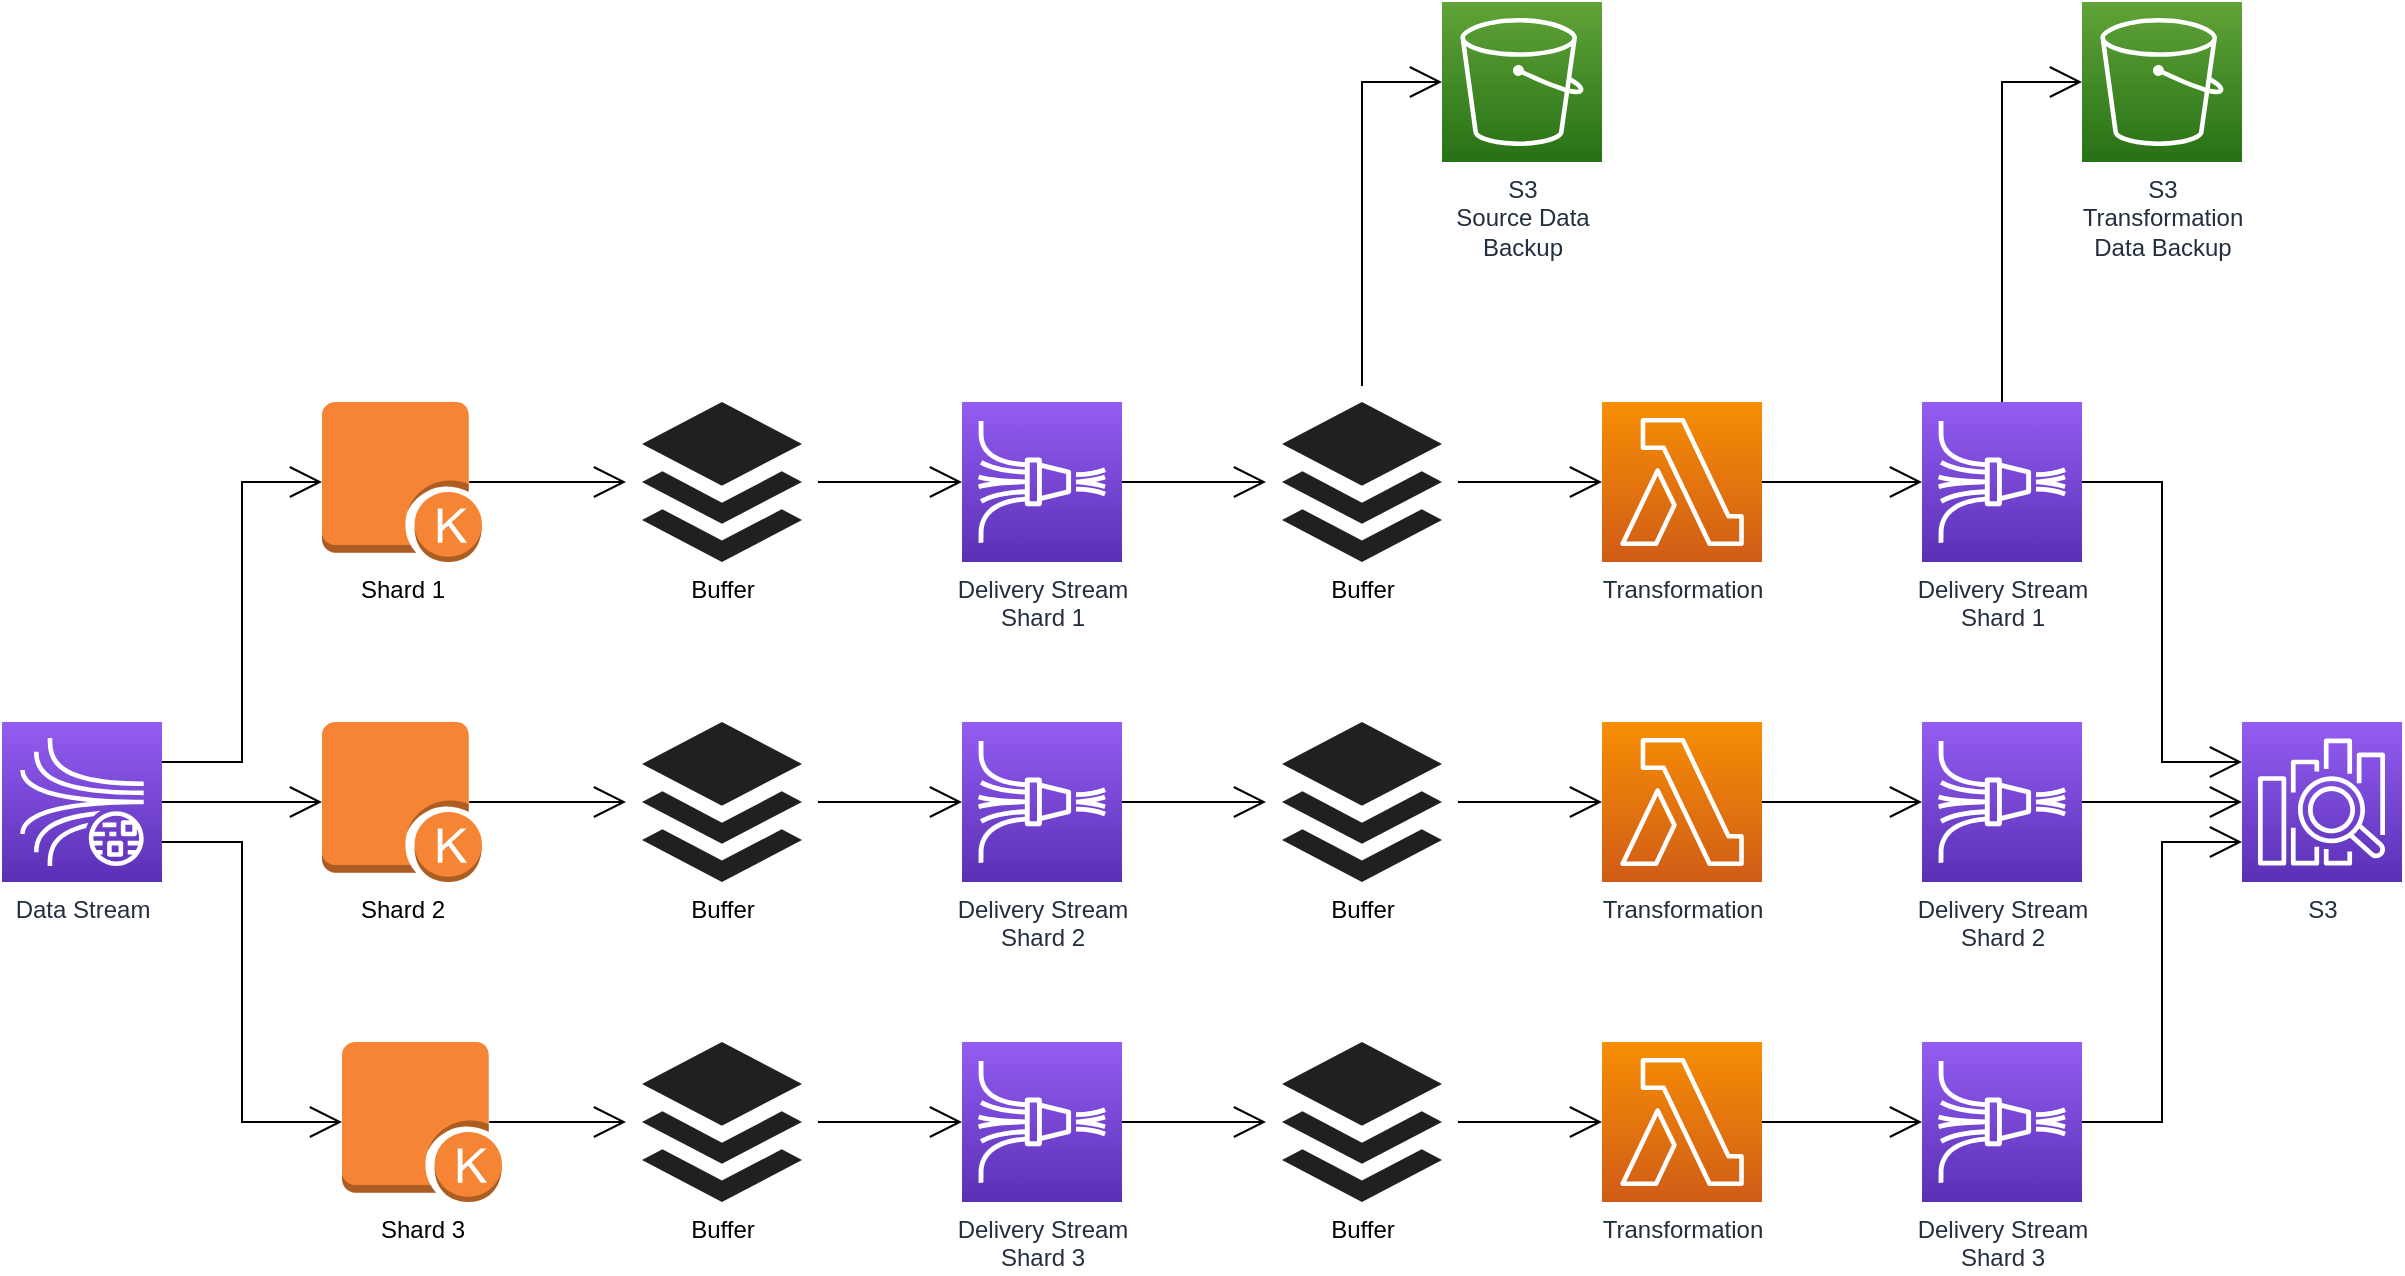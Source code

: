 <mxfile version="15.3.5" type="device"><diagram id="Mc8hbGuk2V3KkaA7dGeT" name="Page-1"><mxGraphModel dx="1106" dy="852" grid="1" gridSize="10" guides="1" tooltips="1" connect="1" arrows="1" fold="1" page="1" pageScale="1" pageWidth="850" pageHeight="1100" math="0" shadow="0"><root><mxCell id="0"/><mxCell id="1" parent="0"/><mxCell id="4GS_KHzXLbf2uHIC6dD0-39" style="edgeStyle=orthogonalEdgeStyle;rounded=0;orthogonalLoop=1;jettySize=auto;html=1;entryX=0;entryY=0.5;entryDx=0;entryDy=0;entryPerimeter=0;endArrow=open;startSize=14;endSize=14;sourcePerimeterSpacing=8;targetPerimeterSpacing=8;" edge="1" parent="1" source="4GS_KHzXLbf2uHIC6dD0-1" target="4GS_KHzXLbf2uHIC6dD0-2"><mxGeometry relative="1" as="geometry"/></mxCell><mxCell id="4GS_KHzXLbf2uHIC6dD0-1" value="Buffer" style="dashed=0;outlineConnect=0;html=1;align=center;labelPosition=center;verticalLabelPosition=bottom;verticalAlign=top;shape=mxgraph.weblogos.buffer;fillColor=#221F1F;strokeColor=none;hachureGap=4;pointerEvents=0;" vertex="1" parent="1"><mxGeometry x="600" y="400" width="80" height="80" as="geometry"/></mxCell><mxCell id="4GS_KHzXLbf2uHIC6dD0-42" style="edgeStyle=orthogonalEdgeStyle;rounded=0;orthogonalLoop=1;jettySize=auto;html=1;exitX=1;exitY=0.5;exitDx=0;exitDy=0;exitPerimeter=0;endArrow=open;startSize=14;endSize=14;sourcePerimeterSpacing=8;targetPerimeterSpacing=8;" edge="1" parent="1" source="4GS_KHzXLbf2uHIC6dD0-2" target="4GS_KHzXLbf2uHIC6dD0-21"><mxGeometry relative="1" as="geometry"/></mxCell><mxCell id="4GS_KHzXLbf2uHIC6dD0-2" value="Delivery Stream&lt;br&gt;Shard 1" style="sketch=0;points=[[0,0,0],[0.25,0,0],[0.5,0,0],[0.75,0,0],[1,0,0],[0,1,0],[0.25,1,0],[0.5,1,0],[0.75,1,0],[1,1,0],[0,0.25,0],[0,0.5,0],[0,0.75,0],[1,0.25,0],[1,0.5,0],[1,0.75,0]];outlineConnect=0;fontColor=#232F3E;gradientColor=#945DF2;gradientDirection=north;fillColor=#5A30B5;strokeColor=#ffffff;dashed=0;verticalLabelPosition=bottom;verticalAlign=top;align=center;html=1;fontSize=12;fontStyle=0;aspect=fixed;shape=mxgraph.aws4.resourceIcon;resIcon=mxgraph.aws4.kinesis_data_firehose;hachureGap=4;pointerEvents=0;" vertex="1" parent="1"><mxGeometry x="760" y="400" width="80" height="80" as="geometry"/></mxCell><mxCell id="4GS_KHzXLbf2uHIC6dD0-33" style="edgeStyle=orthogonalEdgeStyle;rounded=0;orthogonalLoop=1;jettySize=auto;html=1;exitX=1;exitY=0.25;exitDx=0;exitDy=0;exitPerimeter=0;entryX=0;entryY=0.5;entryDx=0;entryDy=0;entryPerimeter=0;endArrow=open;startSize=14;endSize=14;sourcePerimeterSpacing=8;targetPerimeterSpacing=8;" edge="1" parent="1" source="4GS_KHzXLbf2uHIC6dD0-3" target="4GS_KHzXLbf2uHIC6dD0-4"><mxGeometry relative="1" as="geometry"><Array as="points"><mxPoint x="400" y="580"/><mxPoint x="400" y="440"/></Array></mxGeometry></mxCell><mxCell id="4GS_KHzXLbf2uHIC6dD0-34" style="edgeStyle=orthogonalEdgeStyle;rounded=0;orthogonalLoop=1;jettySize=auto;html=1;exitX=1;exitY=0.5;exitDx=0;exitDy=0;exitPerimeter=0;entryX=0;entryY=0.5;entryDx=0;entryDy=0;entryPerimeter=0;endArrow=open;startSize=14;endSize=14;sourcePerimeterSpacing=8;targetPerimeterSpacing=8;" edge="1" parent="1" source="4GS_KHzXLbf2uHIC6dD0-3" target="4GS_KHzXLbf2uHIC6dD0-7"><mxGeometry relative="1" as="geometry"/></mxCell><mxCell id="4GS_KHzXLbf2uHIC6dD0-35" style="edgeStyle=orthogonalEdgeStyle;rounded=0;orthogonalLoop=1;jettySize=auto;html=1;exitX=1;exitY=0.75;exitDx=0;exitDy=0;exitPerimeter=0;entryX=0;entryY=0.5;entryDx=0;entryDy=0;entryPerimeter=0;endArrow=open;startSize=14;endSize=14;sourcePerimeterSpacing=8;targetPerimeterSpacing=8;" edge="1" parent="1" source="4GS_KHzXLbf2uHIC6dD0-3" target="4GS_KHzXLbf2uHIC6dD0-8"><mxGeometry relative="1" as="geometry"><Array as="points"><mxPoint x="400" y="620"/><mxPoint x="400" y="760"/></Array></mxGeometry></mxCell><mxCell id="4GS_KHzXLbf2uHIC6dD0-3" value="Data Stream" style="sketch=0;points=[[0,0,0],[0.25,0,0],[0.5,0,0],[0.75,0,0],[1,0,0],[0,1,0],[0.25,1,0],[0.5,1,0],[0.75,1,0],[1,1,0],[0,0.25,0],[0,0.5,0],[0,0.75,0],[1,0.25,0],[1,0.5,0],[1,0.75,0]];outlineConnect=0;fontColor=#232F3E;gradientColor=#945DF2;gradientDirection=north;fillColor=#5A30B5;strokeColor=#ffffff;dashed=0;verticalLabelPosition=bottom;verticalAlign=top;align=center;html=1;fontSize=12;fontStyle=0;aspect=fixed;shape=mxgraph.aws4.resourceIcon;resIcon=mxgraph.aws4.kinesis_data_streams;hachureGap=4;pointerEvents=0;" vertex="1" parent="1"><mxGeometry x="280" y="560" width="80" height="80" as="geometry"/></mxCell><mxCell id="4GS_KHzXLbf2uHIC6dD0-36" style="edgeStyle=orthogonalEdgeStyle;rounded=0;orthogonalLoop=1;jettySize=auto;html=1;exitX=0.92;exitY=0.5;exitDx=0;exitDy=0;exitPerimeter=0;endArrow=open;startSize=14;endSize=14;sourcePerimeterSpacing=8;targetPerimeterSpacing=8;" edge="1" parent="1" source="4GS_KHzXLbf2uHIC6dD0-4" target="4GS_KHzXLbf2uHIC6dD0-1"><mxGeometry relative="1" as="geometry"/></mxCell><mxCell id="4GS_KHzXLbf2uHIC6dD0-4" value="Shard 1" style="outlineConnect=0;dashed=0;verticalLabelPosition=bottom;verticalAlign=top;align=center;html=1;shape=mxgraph.aws3.kinesis_enabled_app;fillColor=#F58534;gradientColor=none;hachureGap=4;pointerEvents=0;" vertex="1" parent="1"><mxGeometry x="440" y="400" width="80" height="80" as="geometry"/></mxCell><mxCell id="4GS_KHzXLbf2uHIC6dD0-49" style="edgeStyle=orthogonalEdgeStyle;rounded=0;orthogonalLoop=1;jettySize=auto;html=1;exitX=1;exitY=0.5;exitDx=0;exitDy=0;exitPerimeter=0;entryX=0;entryY=0.5;entryDx=0;entryDy=0;entryPerimeter=0;endArrow=open;startSize=14;endSize=14;sourcePerimeterSpacing=8;targetPerimeterSpacing=8;" edge="1" parent="1" source="4GS_KHzXLbf2uHIC6dD0-6" target="4GS_KHzXLbf2uHIC6dD0-26"><mxGeometry relative="1" as="geometry"/></mxCell><mxCell id="4GS_KHzXLbf2uHIC6dD0-6" value="Transformation" style="sketch=0;points=[[0,0,0],[0.25,0,0],[0.5,0,0],[0.75,0,0],[1,0,0],[0,1,0],[0.25,1,0],[0.5,1,0],[0.75,1,0],[1,1,0],[0,0.25,0],[0,0.5,0],[0,0.75,0],[1,0.25,0],[1,0.5,0],[1,0.75,0]];outlineConnect=0;fontColor=#232F3E;gradientColor=#F78E04;gradientDirection=north;fillColor=#D05C17;strokeColor=#ffffff;dashed=0;verticalLabelPosition=bottom;verticalAlign=top;align=center;html=1;fontSize=12;fontStyle=0;aspect=fixed;shape=mxgraph.aws4.resourceIcon;resIcon=mxgraph.aws4.lambda;hachureGap=4;pointerEvents=0;" vertex="1" parent="1"><mxGeometry x="1080" y="400" width="80" height="80" as="geometry"/></mxCell><mxCell id="4GS_KHzXLbf2uHIC6dD0-37" style="edgeStyle=orthogonalEdgeStyle;rounded=0;orthogonalLoop=1;jettySize=auto;html=1;exitX=0.92;exitY=0.5;exitDx=0;exitDy=0;exitPerimeter=0;endArrow=open;startSize=14;endSize=14;sourcePerimeterSpacing=8;targetPerimeterSpacing=8;" edge="1" parent="1" source="4GS_KHzXLbf2uHIC6dD0-7" target="4GS_KHzXLbf2uHIC6dD0-9"><mxGeometry relative="1" as="geometry"/></mxCell><mxCell id="4GS_KHzXLbf2uHIC6dD0-7" value="Shard 2" style="outlineConnect=0;dashed=0;verticalLabelPosition=bottom;verticalAlign=top;align=center;html=1;shape=mxgraph.aws3.kinesis_enabled_app;fillColor=#F58534;gradientColor=none;hachureGap=4;pointerEvents=0;" vertex="1" parent="1"><mxGeometry x="440" y="560" width="80" height="80" as="geometry"/></mxCell><mxCell id="4GS_KHzXLbf2uHIC6dD0-38" style="edgeStyle=orthogonalEdgeStyle;rounded=0;orthogonalLoop=1;jettySize=auto;html=1;exitX=0.92;exitY=0.5;exitDx=0;exitDy=0;exitPerimeter=0;endArrow=open;startSize=14;endSize=14;sourcePerimeterSpacing=8;targetPerimeterSpacing=8;" edge="1" parent="1" source="4GS_KHzXLbf2uHIC6dD0-8" target="4GS_KHzXLbf2uHIC6dD0-11"><mxGeometry relative="1" as="geometry"/></mxCell><mxCell id="4GS_KHzXLbf2uHIC6dD0-8" value="Shard 3" style="outlineConnect=0;dashed=0;verticalLabelPosition=bottom;verticalAlign=top;align=center;html=1;shape=mxgraph.aws3.kinesis_enabled_app;fillColor=#F58534;gradientColor=none;hachureGap=4;pointerEvents=0;" vertex="1" parent="1"><mxGeometry x="450" y="720" width="80" height="80" as="geometry"/></mxCell><mxCell id="4GS_KHzXLbf2uHIC6dD0-40" style="edgeStyle=orthogonalEdgeStyle;rounded=0;orthogonalLoop=1;jettySize=auto;html=1;entryX=0;entryY=0.5;entryDx=0;entryDy=0;entryPerimeter=0;endArrow=open;startSize=14;endSize=14;sourcePerimeterSpacing=8;targetPerimeterSpacing=8;" edge="1" parent="1" source="4GS_KHzXLbf2uHIC6dD0-9" target="4GS_KHzXLbf2uHIC6dD0-13"><mxGeometry relative="1" as="geometry"/></mxCell><mxCell id="4GS_KHzXLbf2uHIC6dD0-9" value="Buffer" style="dashed=0;outlineConnect=0;html=1;align=center;labelPosition=center;verticalLabelPosition=bottom;verticalAlign=top;shape=mxgraph.weblogos.buffer;fillColor=#221F1F;strokeColor=none;hachureGap=4;pointerEvents=0;" vertex="1" parent="1"><mxGeometry x="600" y="560" width="80" height="80" as="geometry"/></mxCell><mxCell id="4GS_KHzXLbf2uHIC6dD0-41" style="edgeStyle=orthogonalEdgeStyle;rounded=0;orthogonalLoop=1;jettySize=auto;html=1;entryX=0;entryY=0.5;entryDx=0;entryDy=0;entryPerimeter=0;endArrow=open;startSize=14;endSize=14;sourcePerimeterSpacing=8;targetPerimeterSpacing=8;" edge="1" parent="1" source="4GS_KHzXLbf2uHIC6dD0-11" target="4GS_KHzXLbf2uHIC6dD0-14"><mxGeometry relative="1" as="geometry"/></mxCell><mxCell id="4GS_KHzXLbf2uHIC6dD0-11" value="Buffer" style="dashed=0;outlineConnect=0;html=1;align=center;labelPosition=center;verticalLabelPosition=bottom;verticalAlign=top;shape=mxgraph.weblogos.buffer;fillColor=#221F1F;strokeColor=none;hachureGap=4;pointerEvents=0;" vertex="1" parent="1"><mxGeometry x="600" y="720" width="80" height="80" as="geometry"/></mxCell><mxCell id="4GS_KHzXLbf2uHIC6dD0-43" style="edgeStyle=orthogonalEdgeStyle;rounded=0;orthogonalLoop=1;jettySize=auto;html=1;exitX=1;exitY=0.5;exitDx=0;exitDy=0;exitPerimeter=0;endArrow=open;startSize=14;endSize=14;sourcePerimeterSpacing=8;targetPerimeterSpacing=8;" edge="1" parent="1" source="4GS_KHzXLbf2uHIC6dD0-13" target="4GS_KHzXLbf2uHIC6dD0-22"><mxGeometry relative="1" as="geometry"/></mxCell><mxCell id="4GS_KHzXLbf2uHIC6dD0-13" value="Delivery Stream&lt;br&gt;Shard 2" style="sketch=0;points=[[0,0,0],[0.25,0,0],[0.5,0,0],[0.75,0,0],[1,0,0],[0,1,0],[0.25,1,0],[0.5,1,0],[0.75,1,0],[1,1,0],[0,0.25,0],[0,0.5,0],[0,0.75,0],[1,0.25,0],[1,0.5,0],[1,0.75,0]];outlineConnect=0;fontColor=#232F3E;gradientColor=#945DF2;gradientDirection=north;fillColor=#5A30B5;strokeColor=#ffffff;dashed=0;verticalLabelPosition=bottom;verticalAlign=top;align=center;html=1;fontSize=12;fontStyle=0;aspect=fixed;shape=mxgraph.aws4.resourceIcon;resIcon=mxgraph.aws4.kinesis_data_firehose;hachureGap=4;pointerEvents=0;" vertex="1" parent="1"><mxGeometry x="760" y="560" width="80" height="80" as="geometry"/></mxCell><mxCell id="4GS_KHzXLbf2uHIC6dD0-44" style="edgeStyle=orthogonalEdgeStyle;rounded=0;orthogonalLoop=1;jettySize=auto;html=1;exitX=1;exitY=0.5;exitDx=0;exitDy=0;exitPerimeter=0;endArrow=open;startSize=14;endSize=14;sourcePerimeterSpacing=8;targetPerimeterSpacing=8;" edge="1" parent="1" source="4GS_KHzXLbf2uHIC6dD0-14" target="4GS_KHzXLbf2uHIC6dD0-23"><mxGeometry relative="1" as="geometry"/></mxCell><mxCell id="4GS_KHzXLbf2uHIC6dD0-14" value="Delivery Stream&lt;br&gt;Shard 3" style="sketch=0;points=[[0,0,0],[0.25,0,0],[0.5,0,0],[0.75,0,0],[1,0,0],[0,1,0],[0.25,1,0],[0.5,1,0],[0.75,1,0],[1,1,0],[0,0.25,0],[0,0.5,0],[0,0.75,0],[1,0.25,0],[1,0.5,0],[1,0.75,0]];outlineConnect=0;fontColor=#232F3E;gradientColor=#945DF2;gradientDirection=north;fillColor=#5A30B5;strokeColor=#ffffff;dashed=0;verticalLabelPosition=bottom;verticalAlign=top;align=center;html=1;fontSize=12;fontStyle=0;aspect=fixed;shape=mxgraph.aws4.resourceIcon;resIcon=mxgraph.aws4.kinesis_data_firehose;hachureGap=4;pointerEvents=0;" vertex="1" parent="1"><mxGeometry x="760" y="720" width="80" height="80" as="geometry"/></mxCell><mxCell id="4GS_KHzXLbf2uHIC6dD0-45" style="edgeStyle=orthogonalEdgeStyle;rounded=0;orthogonalLoop=1;jettySize=auto;html=1;entryX=0;entryY=0.5;entryDx=0;entryDy=0;entryPerimeter=0;endArrow=open;startSize=14;endSize=14;sourcePerimeterSpacing=8;targetPerimeterSpacing=8;" edge="1" parent="1" source="4GS_KHzXLbf2uHIC6dD0-21" target="4GS_KHzXLbf2uHIC6dD0-30"><mxGeometry relative="1" as="geometry"/></mxCell><mxCell id="4GS_KHzXLbf2uHIC6dD0-46" style="edgeStyle=orthogonalEdgeStyle;rounded=0;orthogonalLoop=1;jettySize=auto;html=1;entryX=0;entryY=0.5;entryDx=0;entryDy=0;entryPerimeter=0;endArrow=open;startSize=14;endSize=14;sourcePerimeterSpacing=8;targetPerimeterSpacing=8;" edge="1" parent="1" source="4GS_KHzXLbf2uHIC6dD0-21" target="4GS_KHzXLbf2uHIC6dD0-6"><mxGeometry relative="1" as="geometry"/></mxCell><mxCell id="4GS_KHzXLbf2uHIC6dD0-21" value="Buffer" style="dashed=0;outlineConnect=0;html=1;align=center;labelPosition=center;verticalLabelPosition=bottom;verticalAlign=top;shape=mxgraph.weblogos.buffer;fillColor=#221F1F;strokeColor=none;hachureGap=4;pointerEvents=0;" vertex="1" parent="1"><mxGeometry x="920" y="400" width="80" height="80" as="geometry"/></mxCell><mxCell id="4GS_KHzXLbf2uHIC6dD0-47" style="edgeStyle=orthogonalEdgeStyle;rounded=0;orthogonalLoop=1;jettySize=auto;html=1;entryX=0;entryY=0.5;entryDx=0;entryDy=0;entryPerimeter=0;endArrow=open;startSize=14;endSize=14;sourcePerimeterSpacing=8;targetPerimeterSpacing=8;" edge="1" parent="1" source="4GS_KHzXLbf2uHIC6dD0-22" target="4GS_KHzXLbf2uHIC6dD0-24"><mxGeometry relative="1" as="geometry"/></mxCell><mxCell id="4GS_KHzXLbf2uHIC6dD0-22" value="Buffer" style="dashed=0;outlineConnect=0;html=1;align=center;labelPosition=center;verticalLabelPosition=bottom;verticalAlign=top;shape=mxgraph.weblogos.buffer;fillColor=#221F1F;strokeColor=none;hachureGap=4;pointerEvents=0;" vertex="1" parent="1"><mxGeometry x="920" y="560" width="80" height="80" as="geometry"/></mxCell><mxCell id="4GS_KHzXLbf2uHIC6dD0-48" style="edgeStyle=orthogonalEdgeStyle;rounded=0;orthogonalLoop=1;jettySize=auto;html=1;entryX=0;entryY=0.5;entryDx=0;entryDy=0;entryPerimeter=0;endArrow=open;startSize=14;endSize=14;sourcePerimeterSpacing=8;targetPerimeterSpacing=8;" edge="1" parent="1" source="4GS_KHzXLbf2uHIC6dD0-23" target="4GS_KHzXLbf2uHIC6dD0-25"><mxGeometry relative="1" as="geometry"/></mxCell><mxCell id="4GS_KHzXLbf2uHIC6dD0-23" value="Buffer" style="dashed=0;outlineConnect=0;html=1;align=center;labelPosition=center;verticalLabelPosition=bottom;verticalAlign=top;shape=mxgraph.weblogos.buffer;fillColor=#221F1F;strokeColor=none;hachureGap=4;pointerEvents=0;" vertex="1" parent="1"><mxGeometry x="920" y="720" width="80" height="80" as="geometry"/></mxCell><mxCell id="4GS_KHzXLbf2uHIC6dD0-50" style="edgeStyle=orthogonalEdgeStyle;rounded=0;orthogonalLoop=1;jettySize=auto;html=1;exitX=1;exitY=0.5;exitDx=0;exitDy=0;exitPerimeter=0;entryX=0;entryY=0.5;entryDx=0;entryDy=0;entryPerimeter=0;endArrow=open;startSize=14;endSize=14;sourcePerimeterSpacing=8;targetPerimeterSpacing=8;" edge="1" parent="1" source="4GS_KHzXLbf2uHIC6dD0-24" target="4GS_KHzXLbf2uHIC6dD0-27"><mxGeometry relative="1" as="geometry"/></mxCell><mxCell id="4GS_KHzXLbf2uHIC6dD0-24" value="Transformation" style="sketch=0;points=[[0,0,0],[0.25,0,0],[0.5,0,0],[0.75,0,0],[1,0,0],[0,1,0],[0.25,1,0],[0.5,1,0],[0.75,1,0],[1,1,0],[0,0.25,0],[0,0.5,0],[0,0.75,0],[1,0.25,0],[1,0.5,0],[1,0.75,0]];outlineConnect=0;fontColor=#232F3E;gradientColor=#F78E04;gradientDirection=north;fillColor=#D05C17;strokeColor=#ffffff;dashed=0;verticalLabelPosition=bottom;verticalAlign=top;align=center;html=1;fontSize=12;fontStyle=0;aspect=fixed;shape=mxgraph.aws4.resourceIcon;resIcon=mxgraph.aws4.lambda;hachureGap=4;pointerEvents=0;" vertex="1" parent="1"><mxGeometry x="1080" y="560" width="80" height="80" as="geometry"/></mxCell><mxCell id="4GS_KHzXLbf2uHIC6dD0-51" style="edgeStyle=orthogonalEdgeStyle;rounded=0;orthogonalLoop=1;jettySize=auto;html=1;exitX=1;exitY=0.5;exitDx=0;exitDy=0;exitPerimeter=0;entryX=0;entryY=0.5;entryDx=0;entryDy=0;entryPerimeter=0;endArrow=open;startSize=14;endSize=14;sourcePerimeterSpacing=8;targetPerimeterSpacing=8;" edge="1" parent="1" source="4GS_KHzXLbf2uHIC6dD0-25" target="4GS_KHzXLbf2uHIC6dD0-28"><mxGeometry relative="1" as="geometry"/></mxCell><mxCell id="4GS_KHzXLbf2uHIC6dD0-25" value="Transformation" style="sketch=0;points=[[0,0,0],[0.25,0,0],[0.5,0,0],[0.75,0,0],[1,0,0],[0,1,0],[0.25,1,0],[0.5,1,0],[0.75,1,0],[1,1,0],[0,0.25,0],[0,0.5,0],[0,0.75,0],[1,0.25,0],[1,0.5,0],[1,0.75,0]];outlineConnect=0;fontColor=#232F3E;gradientColor=#F78E04;gradientDirection=north;fillColor=#D05C17;strokeColor=#ffffff;dashed=0;verticalLabelPosition=bottom;verticalAlign=top;align=center;html=1;fontSize=12;fontStyle=0;aspect=fixed;shape=mxgraph.aws4.resourceIcon;resIcon=mxgraph.aws4.lambda;hachureGap=4;pointerEvents=0;" vertex="1" parent="1"><mxGeometry x="1080" y="720" width="80" height="80" as="geometry"/></mxCell><mxCell id="4GS_KHzXLbf2uHIC6dD0-52" style="edgeStyle=orthogonalEdgeStyle;rounded=0;orthogonalLoop=1;jettySize=auto;html=1;exitX=0.5;exitY=0;exitDx=0;exitDy=0;exitPerimeter=0;entryX=0;entryY=0.5;entryDx=0;entryDy=0;entryPerimeter=0;endArrow=open;startSize=14;endSize=14;sourcePerimeterSpacing=8;targetPerimeterSpacing=8;" edge="1" parent="1" source="4GS_KHzXLbf2uHIC6dD0-26" target="4GS_KHzXLbf2uHIC6dD0-31"><mxGeometry relative="1" as="geometry"/></mxCell><mxCell id="4GS_KHzXLbf2uHIC6dD0-53" style="edgeStyle=orthogonalEdgeStyle;rounded=0;orthogonalLoop=1;jettySize=auto;html=1;exitX=1;exitY=0.5;exitDx=0;exitDy=0;exitPerimeter=0;entryX=0;entryY=0.25;entryDx=0;entryDy=0;entryPerimeter=0;endArrow=open;startSize=14;endSize=14;sourcePerimeterSpacing=8;targetPerimeterSpacing=8;" edge="1" parent="1" source="4GS_KHzXLbf2uHIC6dD0-26" target="4GS_KHzXLbf2uHIC6dD0-29"><mxGeometry relative="1" as="geometry"><Array as="points"><mxPoint x="1360" y="440"/><mxPoint x="1360" y="580"/></Array></mxGeometry></mxCell><mxCell id="4GS_KHzXLbf2uHIC6dD0-26" value="Delivery Stream&lt;br&gt;Shard 1" style="sketch=0;points=[[0,0,0],[0.25,0,0],[0.5,0,0],[0.75,0,0],[1,0,0],[0,1,0],[0.25,1,0],[0.5,1,0],[0.75,1,0],[1,1,0],[0,0.25,0],[0,0.5,0],[0,0.75,0],[1,0.25,0],[1,0.5,0],[1,0.75,0]];outlineConnect=0;fontColor=#232F3E;gradientColor=#945DF2;gradientDirection=north;fillColor=#5A30B5;strokeColor=#ffffff;dashed=0;verticalLabelPosition=bottom;verticalAlign=top;align=center;html=1;fontSize=12;fontStyle=0;aspect=fixed;shape=mxgraph.aws4.resourceIcon;resIcon=mxgraph.aws4.kinesis_data_firehose;hachureGap=4;pointerEvents=0;" vertex="1" parent="1"><mxGeometry x="1240" y="400" width="80" height="80" as="geometry"/></mxCell><mxCell id="4GS_KHzXLbf2uHIC6dD0-54" style="edgeStyle=orthogonalEdgeStyle;rounded=0;orthogonalLoop=1;jettySize=auto;html=1;exitX=1;exitY=0.5;exitDx=0;exitDy=0;exitPerimeter=0;entryX=0;entryY=0.5;entryDx=0;entryDy=0;entryPerimeter=0;endArrow=open;startSize=14;endSize=14;sourcePerimeterSpacing=8;targetPerimeterSpacing=8;" edge="1" parent="1" source="4GS_KHzXLbf2uHIC6dD0-27" target="4GS_KHzXLbf2uHIC6dD0-29"><mxGeometry relative="1" as="geometry"/></mxCell><mxCell id="4GS_KHzXLbf2uHIC6dD0-27" value="Delivery Stream&lt;br&gt;Shard 2" style="sketch=0;points=[[0,0,0],[0.25,0,0],[0.5,0,0],[0.75,0,0],[1,0,0],[0,1,0],[0.25,1,0],[0.5,1,0],[0.75,1,0],[1,1,0],[0,0.25,0],[0,0.5,0],[0,0.75,0],[1,0.25,0],[1,0.5,0],[1,0.75,0]];outlineConnect=0;fontColor=#232F3E;gradientColor=#945DF2;gradientDirection=north;fillColor=#5A30B5;strokeColor=#ffffff;dashed=0;verticalLabelPosition=bottom;verticalAlign=top;align=center;html=1;fontSize=12;fontStyle=0;aspect=fixed;shape=mxgraph.aws4.resourceIcon;resIcon=mxgraph.aws4.kinesis_data_firehose;hachureGap=4;pointerEvents=0;" vertex="1" parent="1"><mxGeometry x="1240" y="560" width="80" height="80" as="geometry"/></mxCell><mxCell id="4GS_KHzXLbf2uHIC6dD0-55" style="edgeStyle=orthogonalEdgeStyle;rounded=0;orthogonalLoop=1;jettySize=auto;html=1;exitX=1;exitY=0.5;exitDx=0;exitDy=0;exitPerimeter=0;entryX=0;entryY=0.75;entryDx=0;entryDy=0;entryPerimeter=0;endArrow=open;startSize=14;endSize=14;sourcePerimeterSpacing=8;targetPerimeterSpacing=8;" edge="1" parent="1" source="4GS_KHzXLbf2uHIC6dD0-28" target="4GS_KHzXLbf2uHIC6dD0-29"><mxGeometry relative="1" as="geometry"><Array as="points"><mxPoint x="1360" y="760"/><mxPoint x="1360" y="620"/></Array></mxGeometry></mxCell><mxCell id="4GS_KHzXLbf2uHIC6dD0-28" value="Delivery Stream&lt;br&gt;Shard 3" style="sketch=0;points=[[0,0,0],[0.25,0,0],[0.5,0,0],[0.75,0,0],[1,0,0],[0,1,0],[0.25,1,0],[0.5,1,0],[0.75,1,0],[1,1,0],[0,0.25,0],[0,0.5,0],[0,0.75,0],[1,0.25,0],[1,0.5,0],[1,0.75,0]];outlineConnect=0;fontColor=#232F3E;gradientColor=#945DF2;gradientDirection=north;fillColor=#5A30B5;strokeColor=#ffffff;dashed=0;verticalLabelPosition=bottom;verticalAlign=top;align=center;html=1;fontSize=12;fontStyle=0;aspect=fixed;shape=mxgraph.aws4.resourceIcon;resIcon=mxgraph.aws4.kinesis_data_firehose;hachureGap=4;pointerEvents=0;" vertex="1" parent="1"><mxGeometry x="1240" y="720" width="80" height="80" as="geometry"/></mxCell><mxCell id="4GS_KHzXLbf2uHIC6dD0-29" value="S3" style="sketch=0;points=[[0,0,0],[0.25,0,0],[0.5,0,0],[0.75,0,0],[1,0,0],[0,1,0],[0.25,1,0],[0.5,1,0],[0.75,1,0],[1,1,0],[0,0.25,0],[0,0.5,0],[0,0.75,0],[1,0.25,0],[1,0.5,0],[1,0.75,0]];outlineConnect=0;fontColor=#232F3E;gradientColor=#945DF2;gradientDirection=north;fillColor=#5A30B5;strokeColor=#ffffff;dashed=0;verticalLabelPosition=bottom;verticalAlign=top;align=center;html=1;fontSize=12;fontStyle=0;aspect=fixed;shape=mxgraph.aws4.resourceIcon;resIcon=mxgraph.aws4.elasticsearch_service;hachureGap=4;pointerEvents=0;" vertex="1" parent="1"><mxGeometry x="1400" y="560" width="80" height="80" as="geometry"/></mxCell><mxCell id="4GS_KHzXLbf2uHIC6dD0-30" value="S3&lt;br&gt;Source Data &lt;br&gt;Backup" style="sketch=0;points=[[0,0,0],[0.25,0,0],[0.5,0,0],[0.75,0,0],[1,0,0],[0,1,0],[0.25,1,0],[0.5,1,0],[0.75,1,0],[1,1,0],[0,0.25,0],[0,0.5,0],[0,0.75,0],[1,0.25,0],[1,0.5,0],[1,0.75,0]];outlineConnect=0;fontColor=#232F3E;gradientColor=#60A337;gradientDirection=north;fillColor=#277116;strokeColor=#ffffff;dashed=0;verticalLabelPosition=bottom;verticalAlign=top;align=center;html=1;fontSize=12;fontStyle=0;aspect=fixed;shape=mxgraph.aws4.resourceIcon;resIcon=mxgraph.aws4.s3;hachureGap=4;pointerEvents=0;" vertex="1" parent="1"><mxGeometry x="1000" y="200" width="80" height="80" as="geometry"/></mxCell><mxCell id="4GS_KHzXLbf2uHIC6dD0-31" value="S3&lt;br&gt;Transformation &lt;br&gt;Data Backup" style="sketch=0;points=[[0,0,0],[0.25,0,0],[0.5,0,0],[0.75,0,0],[1,0,0],[0,1,0],[0.25,1,0],[0.5,1,0],[0.75,1,0],[1,1,0],[0,0.25,0],[0,0.5,0],[0,0.75,0],[1,0.25,0],[1,0.5,0],[1,0.75,0]];outlineConnect=0;fontColor=#232F3E;gradientColor=#60A337;gradientDirection=north;fillColor=#277116;strokeColor=#ffffff;dashed=0;verticalLabelPosition=bottom;verticalAlign=top;align=center;html=1;fontSize=12;fontStyle=0;aspect=fixed;shape=mxgraph.aws4.resourceIcon;resIcon=mxgraph.aws4.s3;hachureGap=4;pointerEvents=0;" vertex="1" parent="1"><mxGeometry x="1320" y="200" width="80" height="80" as="geometry"/></mxCell></root></mxGraphModel></diagram></mxfile>